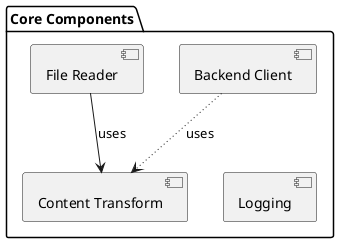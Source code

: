@startuml
 
package "Core Components" {
    [Backend Client] as BackendClient
    [File Reader] as FileReader
    [Content Transform] as ContentTransform
    [Logging]
}
 
BackendClient ~~> ContentTransform : uses
FileReader --> ContentTransform: uses
 
' The [hidden] line pushes the Logging component down in the drawing but doesn't show the line
BackendClient -[hidden]- Logging
 
@enduml
